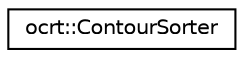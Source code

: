 digraph "Graphical Class Hierarchy"
{
 // LATEX_PDF_SIZE
  edge [fontname="Helvetica",fontsize="10",labelfontname="Helvetica",labelfontsize="10"];
  node [fontname="Helvetica",fontsize="10",shape=record];
  rankdir="LR";
  Node0 [label="ocrt::ContourSorter",height=0.2,width=0.4,color="black", fillcolor="white", style="filled",URL="$structocrt_1_1_contour_sorter.html",tooltip=" "];
}
